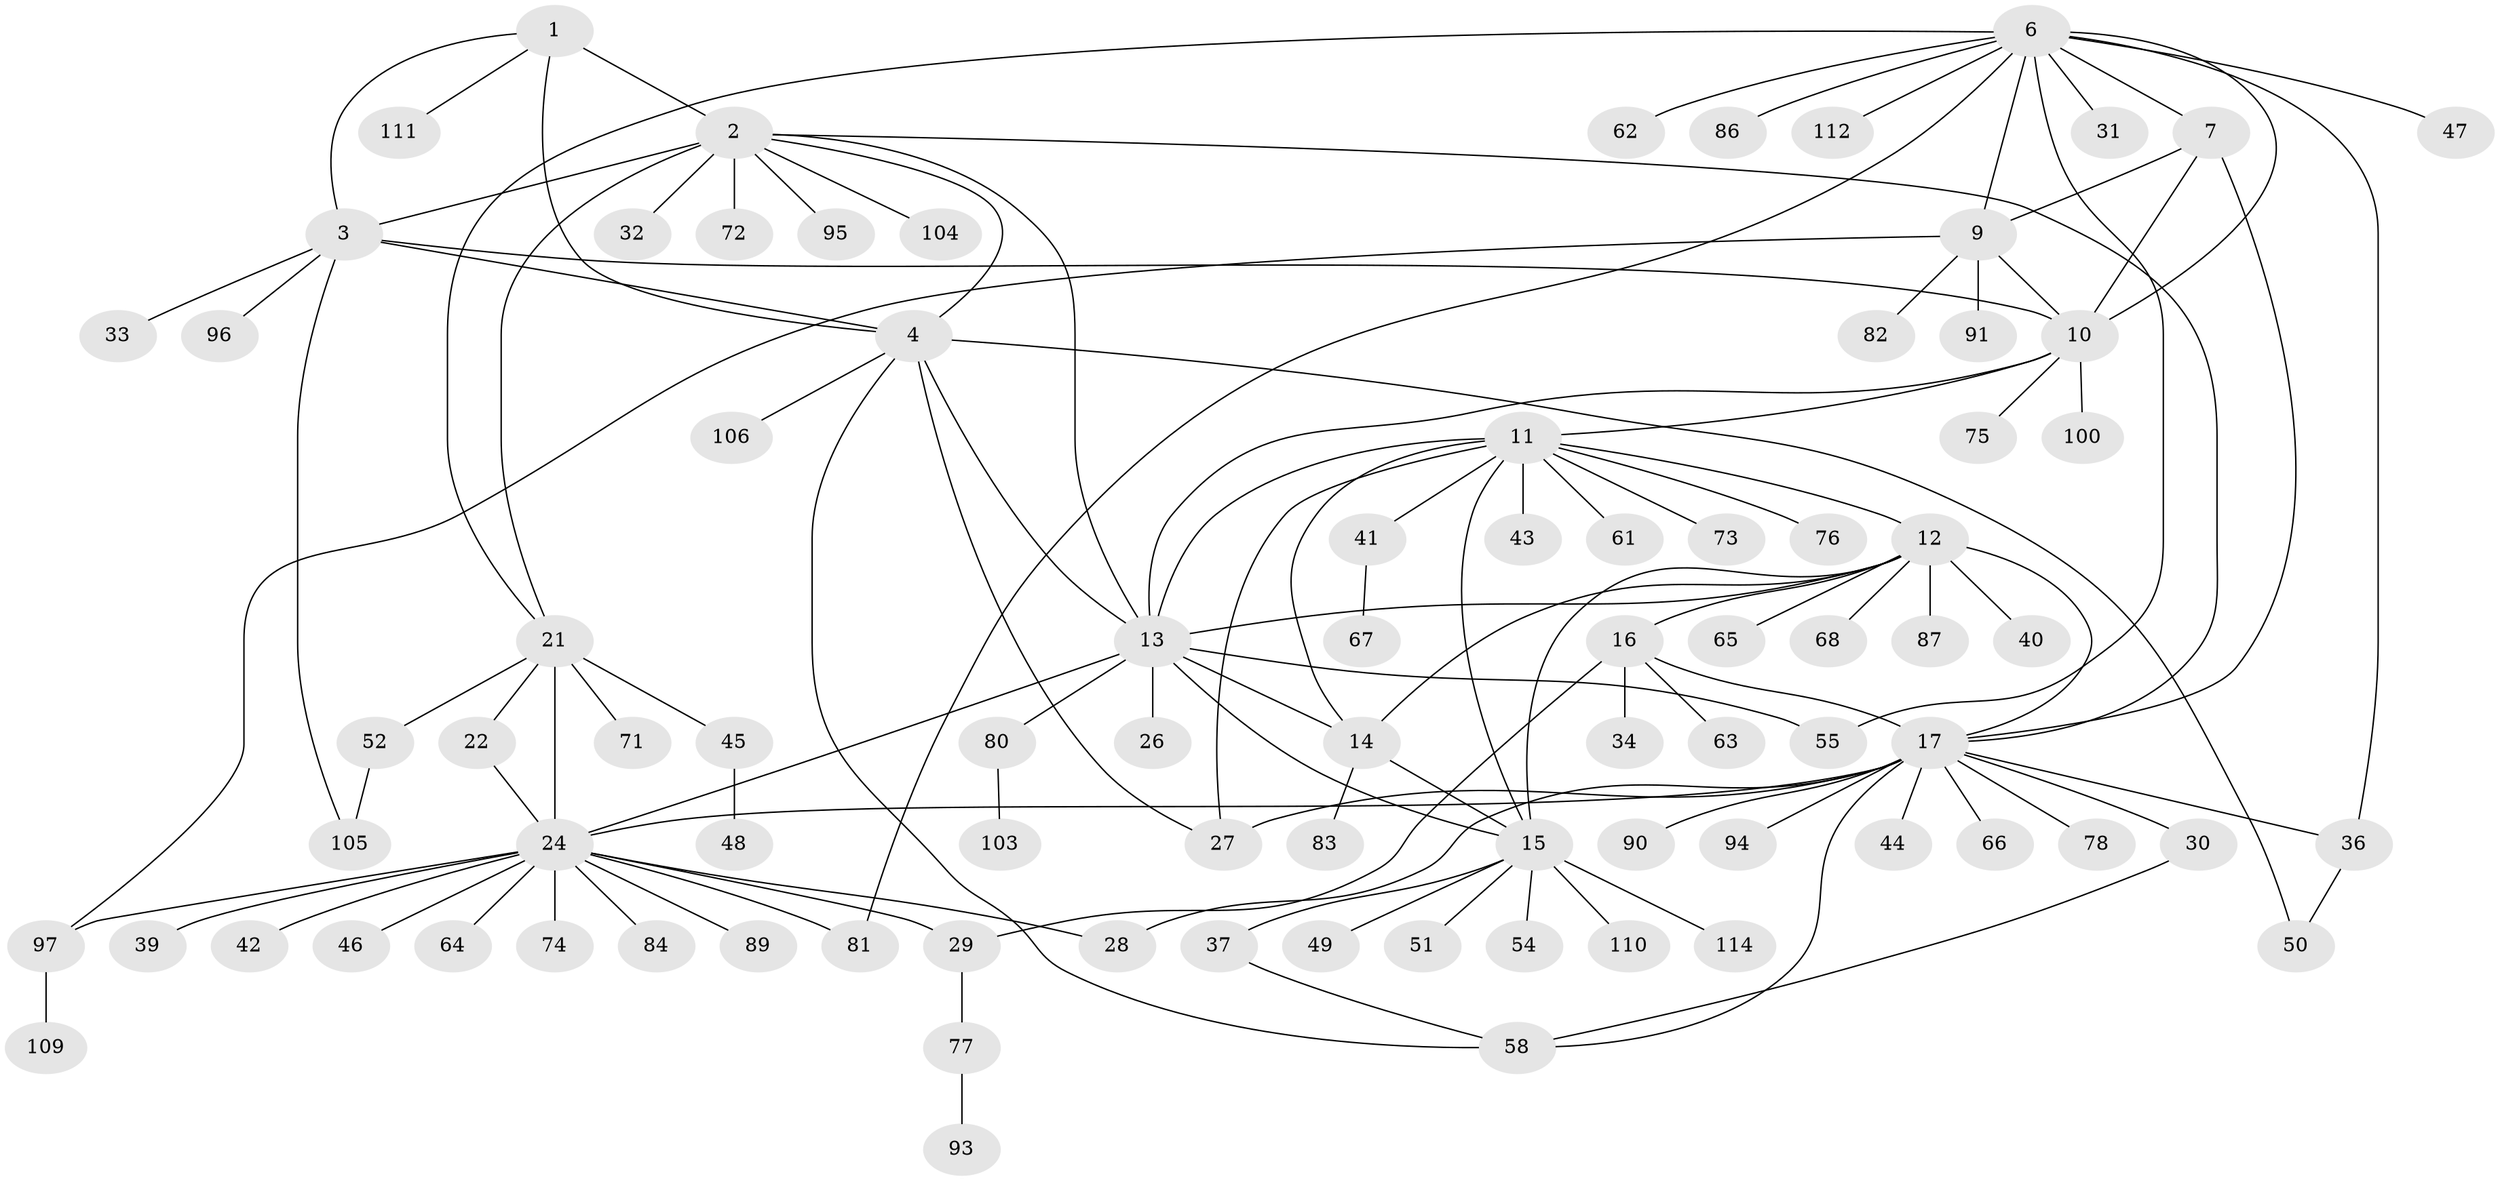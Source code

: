 // Generated by graph-tools (version 1.1) at 2025/24/03/03/25 07:24:11]
// undirected, 87 vertices, 121 edges
graph export_dot {
graph [start="1"]
  node [color=gray90,style=filled];
  1 [super="+35"];
  2 [super="+5"];
  3 [super="+59"];
  4 [super="+60"];
  6 [super="+8"];
  7 [super="+85"];
  9 [super="+113"];
  10 [super="+56"];
  11 [super="+57"];
  12 [super="+18"];
  13 [super="+38"];
  14 [super="+107"];
  15 [super="+53"];
  16 [super="+19"];
  17 [super="+20"];
  21 [super="+23"];
  22 [super="+98"];
  24 [super="+25"];
  26;
  27 [super="+88"];
  28;
  29 [super="+69"];
  30;
  31;
  32;
  33 [super="+79"];
  34;
  36;
  37;
  39;
  40;
  41;
  42;
  43;
  44;
  45 [super="+92"];
  46;
  47;
  48;
  49;
  50;
  51;
  52;
  54;
  55;
  58 [super="+70"];
  61;
  62;
  63;
  64;
  65;
  66;
  67;
  68;
  71;
  72;
  73 [super="+102"];
  74;
  75 [super="+108"];
  76;
  77;
  78;
  80;
  81;
  82;
  83 [super="+99"];
  84;
  86;
  87;
  89;
  90;
  91;
  93;
  94 [super="+101"];
  95;
  96;
  97;
  100;
  103;
  104;
  105;
  106;
  109;
  110;
  111;
  112;
  114;
  1 -- 2 [weight=2];
  1 -- 3;
  1 -- 4;
  1 -- 111;
  2 -- 3 [weight=2];
  2 -- 4 [weight=2];
  2 -- 17;
  2 -- 95;
  2 -- 32;
  2 -- 72;
  2 -- 104;
  2 -- 21;
  2 -- 13;
  3 -- 4;
  3 -- 10;
  3 -- 33;
  3 -- 96;
  3 -- 105;
  4 -- 13;
  4 -- 27;
  4 -- 50;
  4 -- 106;
  4 -- 58;
  6 -- 7 [weight=2];
  6 -- 9 [weight=2];
  6 -- 10 [weight=2];
  6 -- 47;
  6 -- 55;
  6 -- 62;
  6 -- 112;
  6 -- 36;
  6 -- 81;
  6 -- 21;
  6 -- 86;
  6 -- 31;
  7 -- 9;
  7 -- 10;
  7 -- 17;
  9 -- 10;
  9 -- 82;
  9 -- 91;
  9 -- 97;
  10 -- 13;
  10 -- 75;
  10 -- 100;
  10 -- 11;
  11 -- 12;
  11 -- 13;
  11 -- 14;
  11 -- 15;
  11 -- 41;
  11 -- 43;
  11 -- 61;
  11 -- 73;
  11 -- 76;
  11 -- 27;
  12 -- 13;
  12 -- 14;
  12 -- 15;
  12 -- 68;
  12 -- 65;
  12 -- 40;
  12 -- 16 [weight=2];
  12 -- 17 [weight=2];
  12 -- 87;
  13 -- 14;
  13 -- 15;
  13 -- 24;
  13 -- 26;
  13 -- 55;
  13 -- 80;
  14 -- 15;
  14 -- 83;
  15 -- 37;
  15 -- 49;
  15 -- 51;
  15 -- 54;
  15 -- 110;
  15 -- 114;
  16 -- 17 [weight=4];
  16 -- 34;
  16 -- 29;
  16 -- 63;
  17 -- 30;
  17 -- 44;
  17 -- 66;
  17 -- 36;
  17 -- 58;
  17 -- 78;
  17 -- 24;
  17 -- 90;
  17 -- 27;
  17 -- 28;
  17 -- 94;
  21 -- 22 [weight=2];
  21 -- 24 [weight=4];
  21 -- 45;
  21 -- 71;
  21 -- 52;
  22 -- 24 [weight=2];
  24 -- 28;
  24 -- 29;
  24 -- 39;
  24 -- 42;
  24 -- 46;
  24 -- 74;
  24 -- 81;
  24 -- 84;
  24 -- 89;
  24 -- 97;
  24 -- 64;
  29 -- 77;
  30 -- 58;
  36 -- 50;
  37 -- 58;
  41 -- 67;
  45 -- 48;
  52 -- 105;
  77 -- 93;
  80 -- 103;
  97 -- 109;
}
